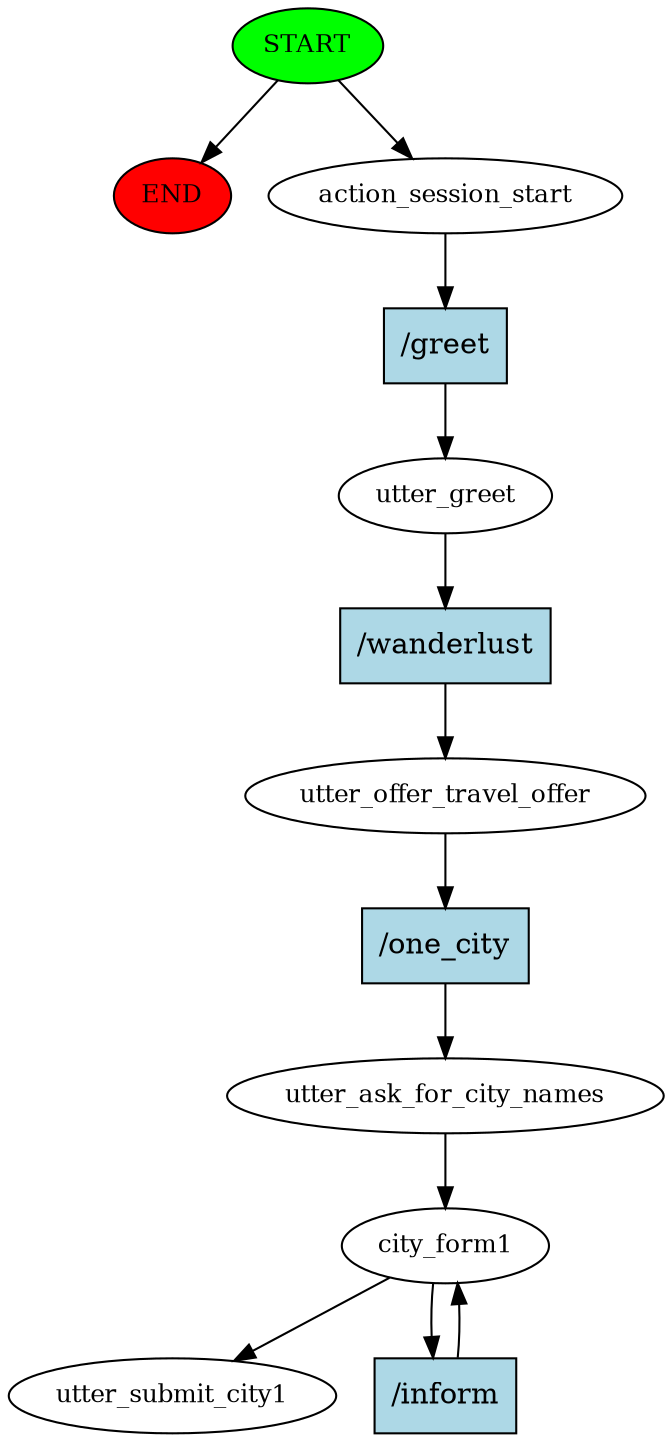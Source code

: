 digraph  {
0 [class="start active", fillcolor=green, fontsize=12, label=START, style=filled];
"-1" [class=end, fillcolor=red, fontsize=12, label=END, style=filled];
1 [class=active, fontsize=12, label=action_session_start];
2 [class=active, fontsize=12, label=utter_greet];
3 [class=active, fontsize=12, label=utter_offer_travel_offer];
4 [class=active, fontsize=12, label=utter_ask_for_city_names];
5 [class=active, fontsize=12, label=city_form1];
7 [class="dashed active", fontsize=12, label=utter_submit_city1];
8 [class="intent active", fillcolor=lightblue, label="/greet", shape=rect, style=filled];
9 [class="intent active", fillcolor=lightblue, label="/wanderlust", shape=rect, style=filled];
10 [class="intent active", fillcolor=lightblue, label="/one_city", shape=rect, style=filled];
11 [class="intent active", fillcolor=lightblue, label="/inform", shape=rect, style=filled];
0 -> "-1"  [class="", key=NONE, label=""];
0 -> 1  [class=active, key=NONE, label=""];
1 -> 8  [class=active, key=0];
2 -> 9  [class=active, key=0];
3 -> 10  [class=active, key=0];
4 -> 5  [class=active, key=NONE, label=""];
5 -> 7  [class=active, key=NONE, label=""];
5 -> 11  [class=active, key=0];
8 -> 2  [class=active, key=0];
9 -> 3  [class=active, key=0];
10 -> 4  [class=active, key=0];
11 -> 5  [class=active, key=0];
}
